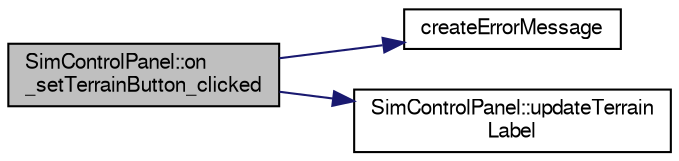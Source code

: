 digraph "SimControlPanel::on_setTerrainButton_clicked"
{
  edge [fontname="FreeSans",fontsize="10",labelfontname="FreeSans",labelfontsize="10"];
  node [fontname="FreeSans",fontsize="10",shape=record];
  rankdir="LR";
  Node1 [label="SimControlPanel::on\l_setTerrainButton_clicked",height=0.2,width=0.4,color="black", fillcolor="grey75", style="filled", fontcolor="black"];
  Node1 -> Node2 [color="midnightblue",fontsize="10",style="solid",fontname="FreeSans"];
  Node2 [label="createErrorMessage",height=0.2,width=0.4,color="black", fillcolor="white", style="filled",URL="$d8/dcd/_sim_control_panel_8cpp.html#a771db95f0473f6530892c739de3c1b83"];
  Node1 -> Node3 [color="midnightblue",fontsize="10",style="solid",fontname="FreeSans"];
  Node3 [label="SimControlPanel::updateTerrain\lLabel",height=0.2,width=0.4,color="black", fillcolor="white", style="filled",URL="$d1/d22/class_sim_control_panel.html#ac73587c091a83720cca5cd621e51e796"];
}
